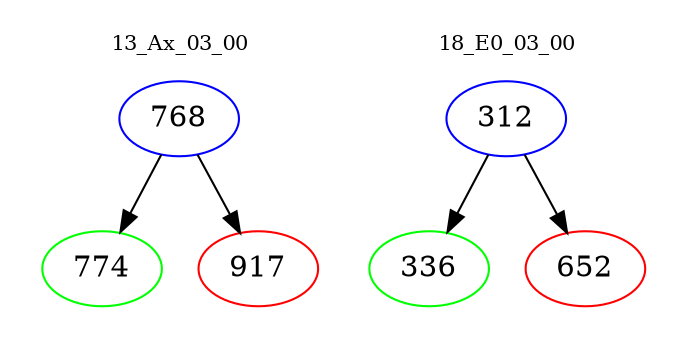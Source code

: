 digraph{
subgraph cluster_0 {
color = white
label = "13_Ax_03_00";
fontsize=10;
T0_768 [label="768", color="blue"]
T0_768 -> T0_774 [color="black"]
T0_774 [label="774", color="green"]
T0_768 -> T0_917 [color="black"]
T0_917 [label="917", color="red"]
}
subgraph cluster_1 {
color = white
label = "18_E0_03_00";
fontsize=10;
T1_312 [label="312", color="blue"]
T1_312 -> T1_336 [color="black"]
T1_336 [label="336", color="green"]
T1_312 -> T1_652 [color="black"]
T1_652 [label="652", color="red"]
}
}
